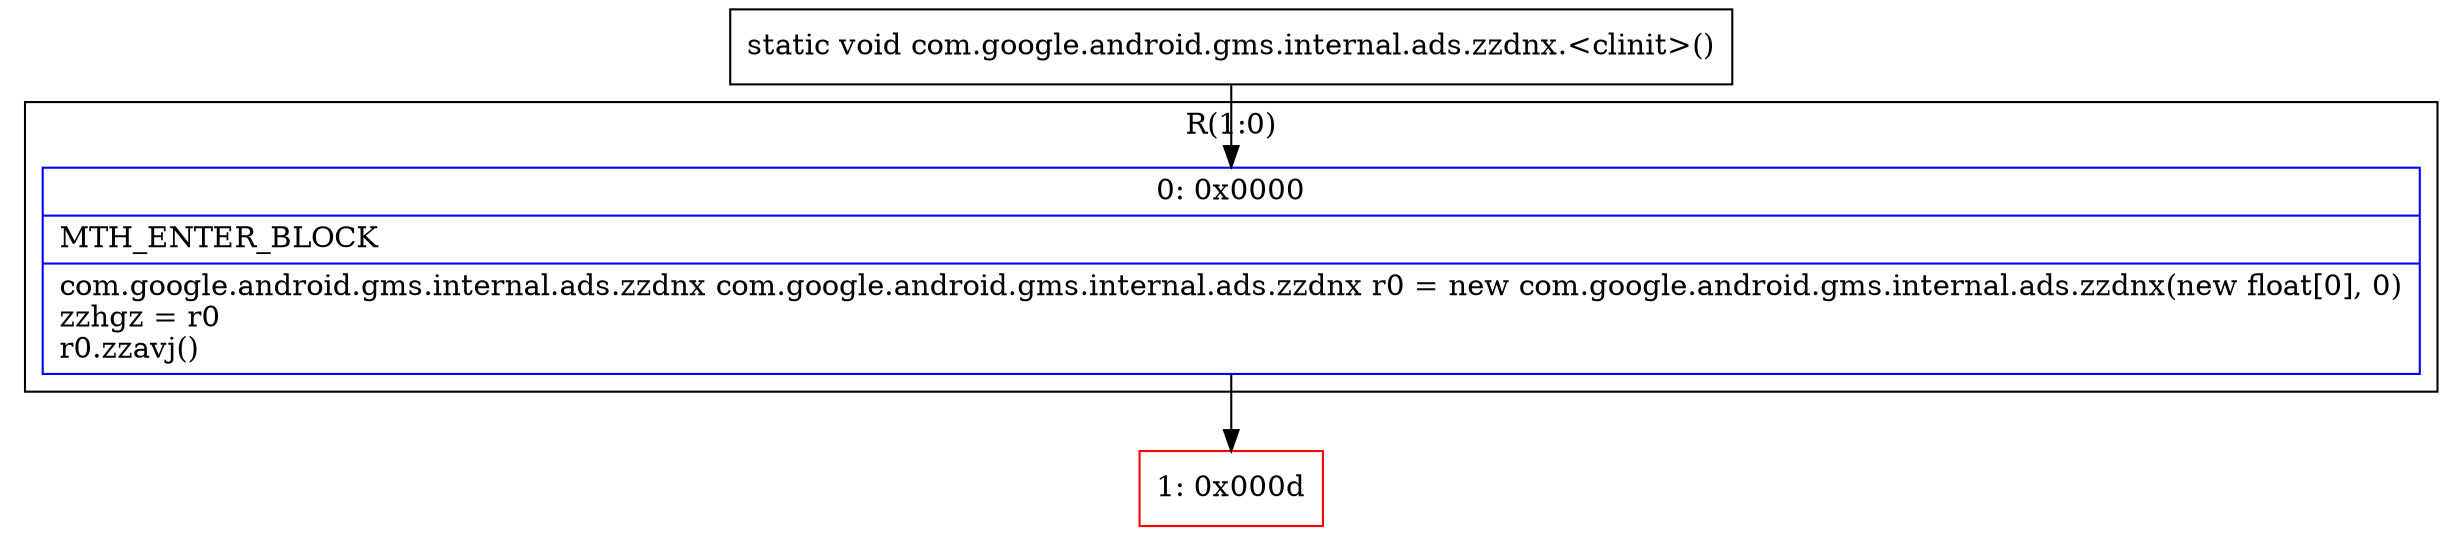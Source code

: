 digraph "CFG forcom.google.android.gms.internal.ads.zzdnx.\<clinit\>()V" {
subgraph cluster_Region_2060742676 {
label = "R(1:0)";
node [shape=record,color=blue];
Node_0 [shape=record,label="{0\:\ 0x0000|MTH_ENTER_BLOCK\l|com.google.android.gms.internal.ads.zzdnx com.google.android.gms.internal.ads.zzdnx r0 = new com.google.android.gms.internal.ads.zzdnx(new float[0], 0)\lzzhgz = r0\lr0.zzavj()\l}"];
}
Node_1 [shape=record,color=red,label="{1\:\ 0x000d}"];
MethodNode[shape=record,label="{static void com.google.android.gms.internal.ads.zzdnx.\<clinit\>() }"];
MethodNode -> Node_0;
Node_0 -> Node_1;
}

